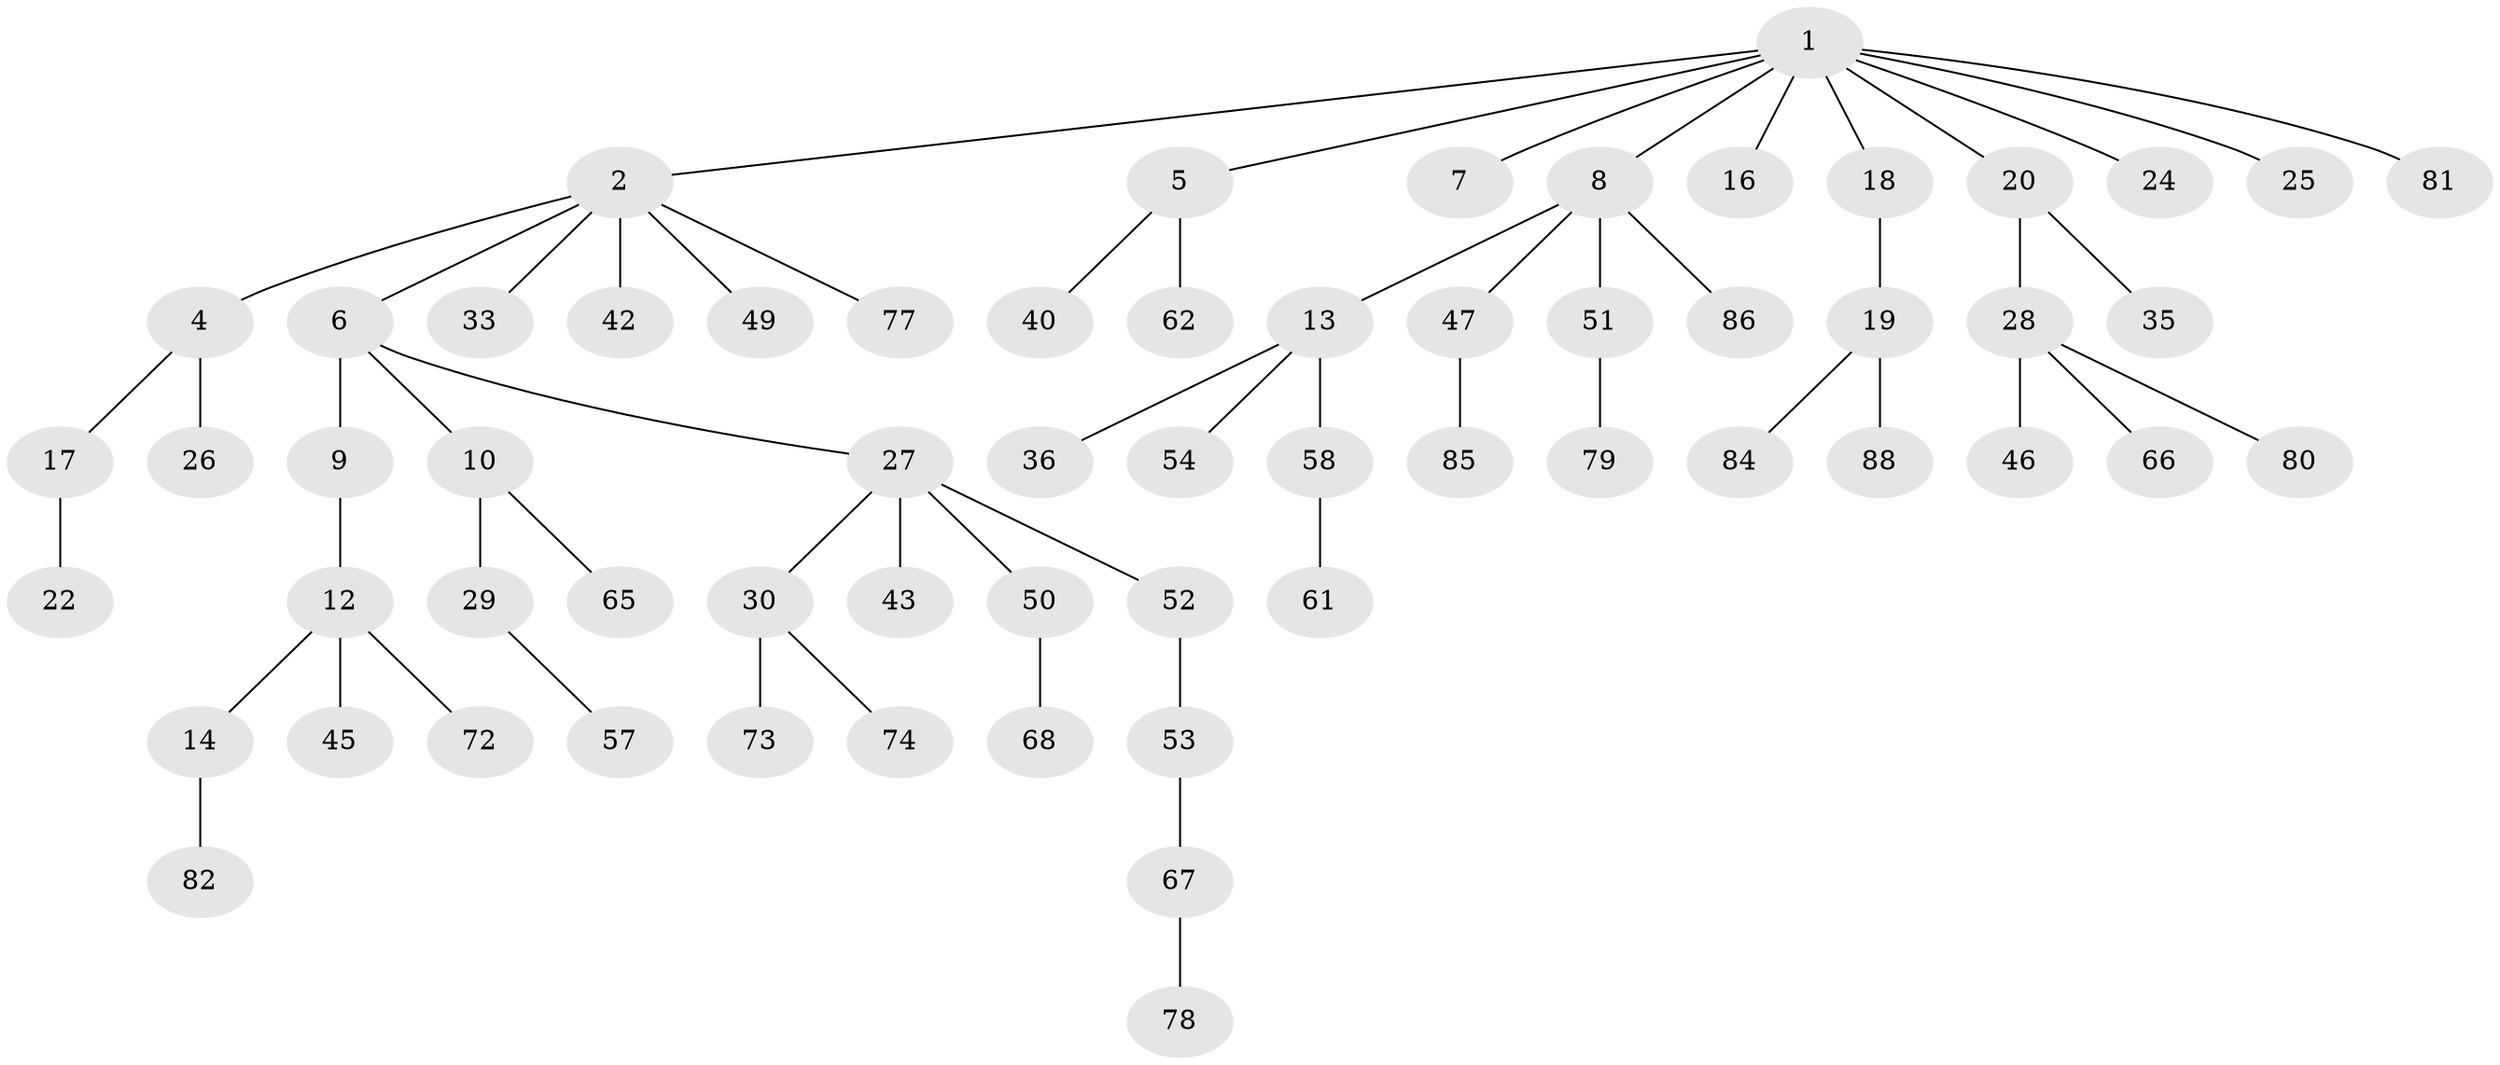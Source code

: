 // Generated by graph-tools (version 1.1) at 2025/52/02/27/25 19:52:11]
// undirected, 61 vertices, 60 edges
graph export_dot {
graph [start="1"]
  node [color=gray90,style=filled];
  1 [super="+3"];
  2 [super="+37"];
  4 [super="+48"];
  5 [super="+23"];
  6 [super="+55"];
  7 [super="+44"];
  8 [super="+31"];
  9 [super="+71"];
  10 [super="+11"];
  12 [super="+34"];
  13 [super="+15"];
  14 [super="+56"];
  16 [super="+64"];
  17 [super="+21"];
  18;
  19 [super="+32"];
  20;
  22;
  24 [super="+41"];
  25;
  26;
  27 [super="+38"];
  28 [super="+69"];
  29;
  30 [super="+39"];
  33 [super="+60"];
  35;
  36;
  40;
  42;
  43 [super="+76"];
  45 [super="+70"];
  46;
  47 [super="+89"];
  49;
  50;
  51 [super="+75"];
  52;
  53 [super="+63"];
  54;
  57 [super="+59"];
  58;
  61;
  62;
  65;
  66;
  67;
  68;
  72;
  73;
  74;
  77;
  78 [super="+87"];
  79;
  80;
  81;
  82 [super="+83"];
  84;
  85;
  86;
  88;
  1 -- 2;
  1 -- 5;
  1 -- 8;
  1 -- 16;
  1 -- 20;
  1 -- 24;
  1 -- 25;
  1 -- 81;
  1 -- 18;
  1 -- 7;
  2 -- 4;
  2 -- 6;
  2 -- 33;
  2 -- 49;
  2 -- 42;
  2 -- 77;
  4 -- 17;
  4 -- 26;
  5 -- 40;
  5 -- 62;
  6 -- 9;
  6 -- 10;
  6 -- 27;
  8 -- 13;
  8 -- 51;
  8 -- 86;
  8 -- 47;
  9 -- 12;
  10 -- 29;
  10 -- 65;
  12 -- 14;
  12 -- 45;
  12 -- 72;
  13 -- 58;
  13 -- 36;
  13 -- 54;
  14 -- 82;
  17 -- 22;
  18 -- 19;
  19 -- 88;
  19 -- 84;
  20 -- 28;
  20 -- 35;
  27 -- 30;
  27 -- 52;
  27 -- 43;
  27 -- 50;
  28 -- 46;
  28 -- 66;
  28 -- 80;
  29 -- 57;
  30 -- 73;
  30 -- 74;
  47 -- 85;
  50 -- 68;
  51 -- 79;
  52 -- 53;
  53 -- 67;
  58 -- 61;
  67 -- 78;
}
